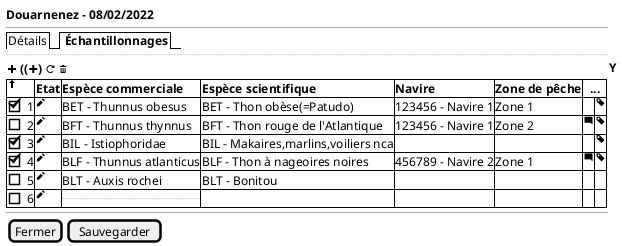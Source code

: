 @startsalt
{
  <b>Douarnenez - 08/02/2022
  --
  {/  Détails | <b> Échantillonnages}
  ..

  { <&plus> <b>((<&plus>) <&reload> <&trash> } | <b>Y
	{#
      <&arrow-thick-top> | <b>Etat | <b>Espèce commerciale | <b>Espèce scientifique   | <b>Navire | <b>Zone de pêche|  <b>  ... | *
      [X] 1 | <&pencil> |  BET - Thunnus obesus | BET - Thon obèse(=Patudo) |  123456 - Navire 1 | Zone 1 |  . | <&tag>
      [] 2 |<&pencil>  | BFT - Thunnus thynnus | BFT - Thon rouge de l'Atlantique  | 123456 - Navire 1 | Zone 2 |  <&comment-square> | <&tag>
      [X] 3 |<&pencil>  | BIL - Istiophoridae | BIL - Makaires,marlins,voiliers nca  | . | . |  . | <&tag>
      [X] 4 |<&pencil>  | BLF - Thunnus atlanticus | BLF - Thon à nageoires noires  | 456789 - Navire 2 | Zone 1 |  <&comment-square> | <&tag>
      [] 5 |<&pencil>  | BLT - Auxis rochei | BLT - Bonitou |  . | . | . | .
      [] 6 | <&pencil>  | ... | . |  . | . | . | .
    }
  --

  {
    [Fermer] | [Sauvegarder]
  }
}
@endsalt
